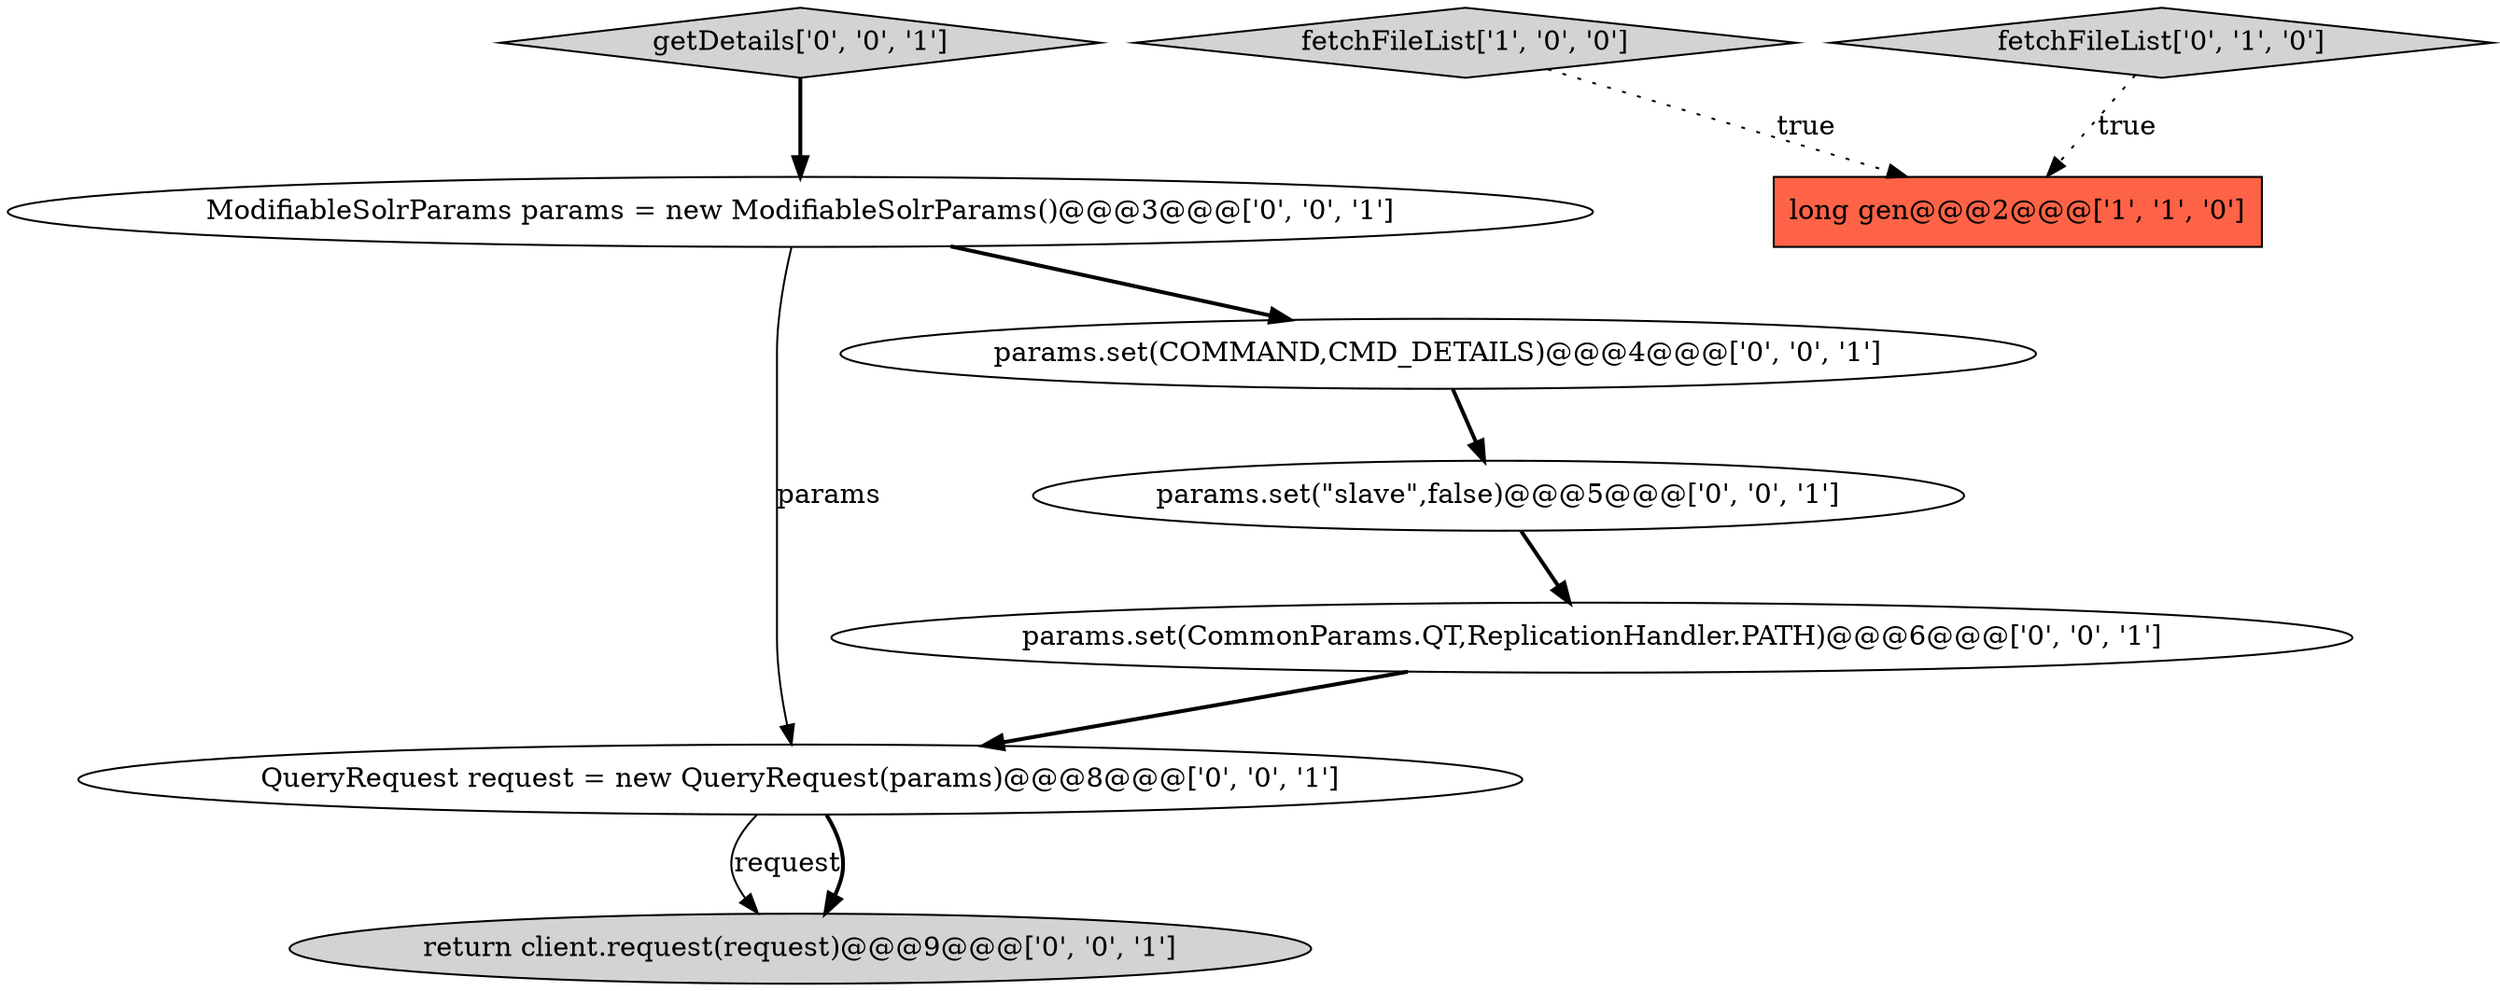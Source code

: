 digraph {
9 [style = filled, label = "getDetails['0', '0', '1']", fillcolor = lightgray, shape = diamond image = "AAA0AAABBB3BBB"];
4 [style = filled, label = "QueryRequest request = new QueryRequest(params)@@@8@@@['0', '0', '1']", fillcolor = white, shape = ellipse image = "AAA0AAABBB3BBB"];
1 [style = filled, label = "fetchFileList['1', '0', '0']", fillcolor = lightgray, shape = diamond image = "AAA0AAABBB1BBB"];
5 [style = filled, label = "params.set(\"slave\",false)@@@5@@@['0', '0', '1']", fillcolor = white, shape = ellipse image = "AAA0AAABBB3BBB"];
0 [style = filled, label = "long gen@@@2@@@['1', '1', '0']", fillcolor = tomato, shape = box image = "AAA0AAABBB1BBB"];
2 [style = filled, label = "fetchFileList['0', '1', '0']", fillcolor = lightgray, shape = diamond image = "AAA0AAABBB2BBB"];
7 [style = filled, label = "return client.request(request)@@@9@@@['0', '0', '1']", fillcolor = lightgray, shape = ellipse image = "AAA0AAABBB3BBB"];
8 [style = filled, label = "ModifiableSolrParams params = new ModifiableSolrParams()@@@3@@@['0', '0', '1']", fillcolor = white, shape = ellipse image = "AAA0AAABBB3BBB"];
3 [style = filled, label = "params.set(COMMAND,CMD_DETAILS)@@@4@@@['0', '0', '1']", fillcolor = white, shape = ellipse image = "AAA0AAABBB3BBB"];
6 [style = filled, label = "params.set(CommonParams.QT,ReplicationHandler.PATH)@@@6@@@['0', '0', '1']", fillcolor = white, shape = ellipse image = "AAA0AAABBB3BBB"];
4->7 [style = solid, label="request"];
1->0 [style = dotted, label="true"];
2->0 [style = dotted, label="true"];
9->8 [style = bold, label=""];
4->7 [style = bold, label=""];
6->4 [style = bold, label=""];
3->5 [style = bold, label=""];
5->6 [style = bold, label=""];
8->3 [style = bold, label=""];
8->4 [style = solid, label="params"];
}
